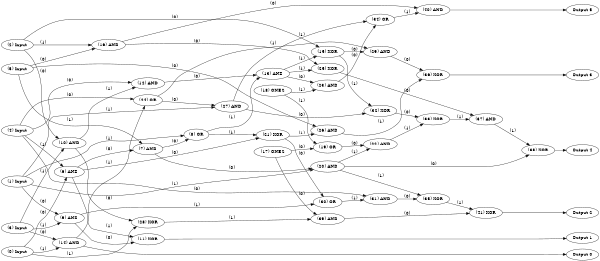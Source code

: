 digraph NeuralNetwork {
rankdir=LR;
size="4,3";
center = true;
node0 [label="(0) Input", color=black, labelfontcolor=black, fontcolor=black];
node1 [label="(1) Input", color=black, labelfontcolor=black, fontcolor=black];
node2 [label="(2) Input", color=black, labelfontcolor=black, fontcolor=black];
node3 [label="(3) Input", color=black, labelfontcolor=black, fontcolor=black];
node4 [label="(4) Input", color=black, labelfontcolor=black, fontcolor=black];
node5 [label="(5) Input", color=black, labelfontcolor=black, fontcolor=black];
node6 [label="(6) AND", color=black, labelfontcolor=black, fontcolor=black];
node0 -> node6 [label=" (0)", labelfontcolor=black, fontcolor=black, bold=true, color=black];
node4 -> node6 [label=" (1)", labelfontcolor=black, fontcolor=black, bold=true, color=black];
node7 [label="(7) AND", color=black, labelfontcolor=black, fontcolor=black];
node6 -> node7 [label=" (0)", labelfontcolor=black, fontcolor=black, bold=true, color=black];
node5 -> node7 [label=" (1)", labelfontcolor=black, fontcolor=black, bold=true, color=black];
node8 [label="(8) OR", color=black, labelfontcolor=black, fontcolor=black];
node7 -> node8 [label=" (0)", labelfontcolor=black, fontcolor=black, bold=true, color=black];
node1 -> node8 [label=" (1)", labelfontcolor=black, fontcolor=black, bold=true, color=black];
node9 [label="(9) AND", color=black, labelfontcolor=black, fontcolor=black];
node1 -> node9 [label=" (0)", labelfontcolor=black, fontcolor=black, bold=true, color=black];
node3 -> node9 [label=" (1)", labelfontcolor=black, fontcolor=black, bold=true, color=black];
node10 [label="(10) AND", color=black, labelfontcolor=black, fontcolor=black];
node2 -> node10 [label=" (0)", labelfontcolor=black, fontcolor=black, bold=true, color=black];
node3 -> node10 [label=" (1)", labelfontcolor=black, fontcolor=black, bold=true, color=black];
node11 [label="(11) XOR", color=black, labelfontcolor=black, fontcolor=black];
node9 -> node11 [label=" (0)", labelfontcolor=black, fontcolor=black, bold=true, color=black];
node6 -> node11 [label=" (1)", labelfontcolor=black, fontcolor=black, bold=true, color=black];
node12 [label="(12) AND", color=black, labelfontcolor=black, fontcolor=black];
node4 -> node12 [label=" (0)", labelfontcolor=black, fontcolor=black, bold=true, color=black];
node10 -> node12 [label=" (1)", labelfontcolor=black, fontcolor=black, bold=true, color=black];
node13 [label="(13) AND", color=black, labelfontcolor=black, fontcolor=black];
node12 -> node13 [label=" (0)", labelfontcolor=black, fontcolor=black, bold=true, color=black];
node8 -> node13 [label=" (1)", labelfontcolor=black, fontcolor=black, bold=true, color=black];
node14 [label="(14) AND", color=black, labelfontcolor=black, fontcolor=black];
node3 -> node14 [label=" (0)", labelfontcolor=black, fontcolor=black, bold=true, color=black];
node0 -> node14 [label=" (1)", labelfontcolor=black, fontcolor=black, bold=true, color=black];
node15 [label="(15) XOR", color=black, labelfontcolor=black, fontcolor=black];
node2 -> node15 [label=" (0)", labelfontcolor=black, fontcolor=black, bold=true, color=black];
node13 -> node15 [label=" (1)", labelfontcolor=black, fontcolor=black, bold=true, color=black];
node16 [label="(16) AND", color=black, labelfontcolor=black, fontcolor=black];
node5 -> node16 [label=" (0)", labelfontcolor=black, fontcolor=black, bold=true, color=black];
node2 -> node16 [label=" (1)", labelfontcolor=black, fontcolor=black, bold=true, color=black];
node17 [label="(17) ONES", color=black, labelfontcolor=black, fontcolor=black];
node18 [label="(18) ONES", color=black, labelfontcolor=black, fontcolor=black];
node19 [label="(19) OR", color=black, labelfontcolor=black, fontcolor=black];
node17 -> node19 [label=" (0)", labelfontcolor=black, fontcolor=black, bold=true, color=black];
node18 -> node19 [label=" (1)", labelfontcolor=black, fontcolor=black, bold=true, color=black];
node20 [label="(20) AND", color=black, labelfontcolor=black, fontcolor=black];
node7 -> node20 [label=" (0)", labelfontcolor=black, fontcolor=black, bold=true, color=black];
node1 -> node20 [label=" (1)", labelfontcolor=black, fontcolor=black, bold=true, color=black];
node21 [label="(21) XOR", color=black, labelfontcolor=black, fontcolor=black];
node6 -> node21 [label=" (0)", labelfontcolor=black, fontcolor=black, bold=true, color=black];
node8 -> node21 [label=" (1)", labelfontcolor=black, fontcolor=black, bold=true, color=black];
node22 [label="(22) AND", color=black, labelfontcolor=black, fontcolor=black];
node19 -> node22 [label=" (0)", labelfontcolor=black, fontcolor=black, bold=true, color=black];
node20 -> node22 [label=" (1)", labelfontcolor=black, fontcolor=black, bold=true, color=black];
node23 [label="(23) AND", color=black, labelfontcolor=black, fontcolor=black];
node13 -> node23 [label=" (0)", labelfontcolor=black, fontcolor=black, bold=true, color=black];
node18 -> node23 [label=" (1)", labelfontcolor=black, fontcolor=black, bold=true, color=black];
node24 [label="(24) OR", color=black, labelfontcolor=black, fontcolor=black];
node4 -> node24 [label=" (0)", labelfontcolor=black, fontcolor=black, bold=true, color=black];
node14 -> node24 [label=" (1)", labelfontcolor=black, fontcolor=black, bold=true, color=black];
node25 [label="(25) XOR", color=black, labelfontcolor=black, fontcolor=black];
node16 -> node25 [label=" (0)", labelfontcolor=black, fontcolor=black, bold=true, color=black];
node13 -> node25 [label=" (1)", labelfontcolor=black, fontcolor=black, bold=true, color=black];
node26 [label="(26) AND", color=black, labelfontcolor=black, fontcolor=black];
node5 -> node26 [label=" (0)", labelfontcolor=black, fontcolor=black, bold=true, color=black];
node21 -> node26 [label=" (1)", labelfontcolor=black, fontcolor=black, bold=true, color=black];
node27 [label="(27) AND", color=black, labelfontcolor=black, fontcolor=black];
node24 -> node27 [label=" (0)", labelfontcolor=black, fontcolor=black, bold=true, color=black];
node1 -> node27 [label=" (1)", labelfontcolor=black, fontcolor=black, bold=true, color=black];
node28 [label="(28) XOR", color=black, labelfontcolor=black, fontcolor=black];
node10 -> node28 [label=" (0)", labelfontcolor=black, fontcolor=black, bold=true, color=black];
node0 -> node28 [label=" (1)", labelfontcolor=black, fontcolor=black, bold=true, color=black];
node29 [label="(29) AND", color=black, labelfontcolor=black, fontcolor=black];
node15 -> node29 [label=" (0)", labelfontcolor=black, fontcolor=black, bold=true, color=black];
node24 -> node29 [label=" (1)", labelfontcolor=black, fontcolor=black, bold=true, color=black];
node30 [label="(30) OR", color=black, labelfontcolor=black, fontcolor=black];
node21 -> node30 [label=" (0)", labelfontcolor=black, fontcolor=black, bold=true, color=black];
node9 -> node30 [label=" (1)", labelfontcolor=black, fontcolor=black, bold=true, color=black];
node31 [label="(31) AND", color=black, labelfontcolor=black, fontcolor=black];
node4 -> node31 [label=" (0)", labelfontcolor=black, fontcolor=black, bold=true, color=black];
node30 -> node31 [label=" (1)", labelfontcolor=black, fontcolor=black, bold=true, color=black];
node32 [label="(32) XOR", color=black, labelfontcolor=black, fontcolor=black];
node27 -> node32 [label=" (0)", labelfontcolor=black, fontcolor=black, bold=true, color=black];
node15 -> node32 [label=" (1)", labelfontcolor=black, fontcolor=black, bold=true, color=black];
node33 [label="(33) XOR", color=black, labelfontcolor=black, fontcolor=black];
node32 -> node33 [label=" (0)", labelfontcolor=black, fontcolor=black, bold=true, color=black];
node22 -> node33 [label=" (1)", labelfontcolor=black, fontcolor=black, bold=true, color=black];
node34 [label="(34) OR", color=black, labelfontcolor=black, fontcolor=black];
node23 -> node34 [label=" (0)", labelfontcolor=black, fontcolor=black, bold=true, color=black];
node27 -> node34 [label=" (1)", labelfontcolor=black, fontcolor=black, bold=true, color=black];
node35 [label="(35) XOR", color=black, labelfontcolor=black, fontcolor=black];
node31 -> node35 [label=" (0)", labelfontcolor=black, fontcolor=black, bold=true, color=black];
node20 -> node35 [label=" (1)", labelfontcolor=black, fontcolor=black, bold=true, color=black];
node36 [label="(36) XOR", color=black, labelfontcolor=black, fontcolor=black];
node29 -> node36 [label=" (0)", labelfontcolor=black, fontcolor=black, bold=true, color=black];
node26 -> node36 [label=" (1)", labelfontcolor=black, fontcolor=black, bold=true, color=black];
node37 [label="(37) AND", color=black, labelfontcolor=black, fontcolor=black];
node25 -> node37 [label=" (0)", labelfontcolor=black, fontcolor=black, bold=true, color=black];
node33 -> node37 [label=" (1)", labelfontcolor=black, fontcolor=black, bold=true, color=black];
node38 [label="(38) XOR", color=black, labelfontcolor=black, fontcolor=black];
node20 -> node38 [label=" (0)", labelfontcolor=black, fontcolor=black, bold=true, color=black];
node37 -> node38 [label=" (1)", labelfontcolor=black, fontcolor=black, bold=true, color=black];
node39 [label="(39) AND", color=black, labelfontcolor=black, fontcolor=black];
node17 -> node39 [label=" (0)", labelfontcolor=black, fontcolor=black, bold=true, color=black];
node28 -> node39 [label=" (1)", labelfontcolor=black, fontcolor=black, bold=true, color=black];
node40 [label="(40) AND", color=black, labelfontcolor=black, fontcolor=black];
node16 -> node40 [label=" (0)", labelfontcolor=black, fontcolor=black, bold=true, color=black];
node34 -> node40 [label=" (1)", labelfontcolor=black, fontcolor=black, bold=true, color=black];
node41 [label="(41) XOR", color=black, labelfontcolor=black, fontcolor=black];
node39 -> node41 [label=" (0)", labelfontcolor=black, fontcolor=black, bold=true, color=black];
node35 -> node41 [label=" (1)", labelfontcolor=black, fontcolor=black, bold=true, color=black];
node42 [label="Output 0", color=black, labelfontcolor=black, fontcolor=black];
node14 -> node42 [labelfontcolor=black, fontcolor=black, bold=true, color=black];
node43 [label="Output 1", color=black, labelfontcolor=black, fontcolor=black];
node11 -> node43 [labelfontcolor=black, fontcolor=black, bold=true, color=black];
node44 [label="Output 2", color=black, labelfontcolor=black, fontcolor=black];
node41 -> node44 [labelfontcolor=black, fontcolor=black, bold=true, color=black];
node45 [label="Output 3", color=black, labelfontcolor=black, fontcolor=black];
node36 -> node45 [labelfontcolor=black, fontcolor=black, bold=true, color=black];
node46 [label="Output 4", color=black, labelfontcolor=black, fontcolor=black];
node38 -> node46 [labelfontcolor=black, fontcolor=black, bold=true, color=black];
node47 [label="Output 5", color=black, labelfontcolor=black, fontcolor=black];
node40 -> node47 [labelfontcolor=black, fontcolor=black, bold=true, color=black];
{ rank = source; "node0"; "node1"; "node2"; "node3"; "node4"; "node5"; }
{ rank = max;"node42";"node43";"node44";"node45";"node46";"node47"; }
}